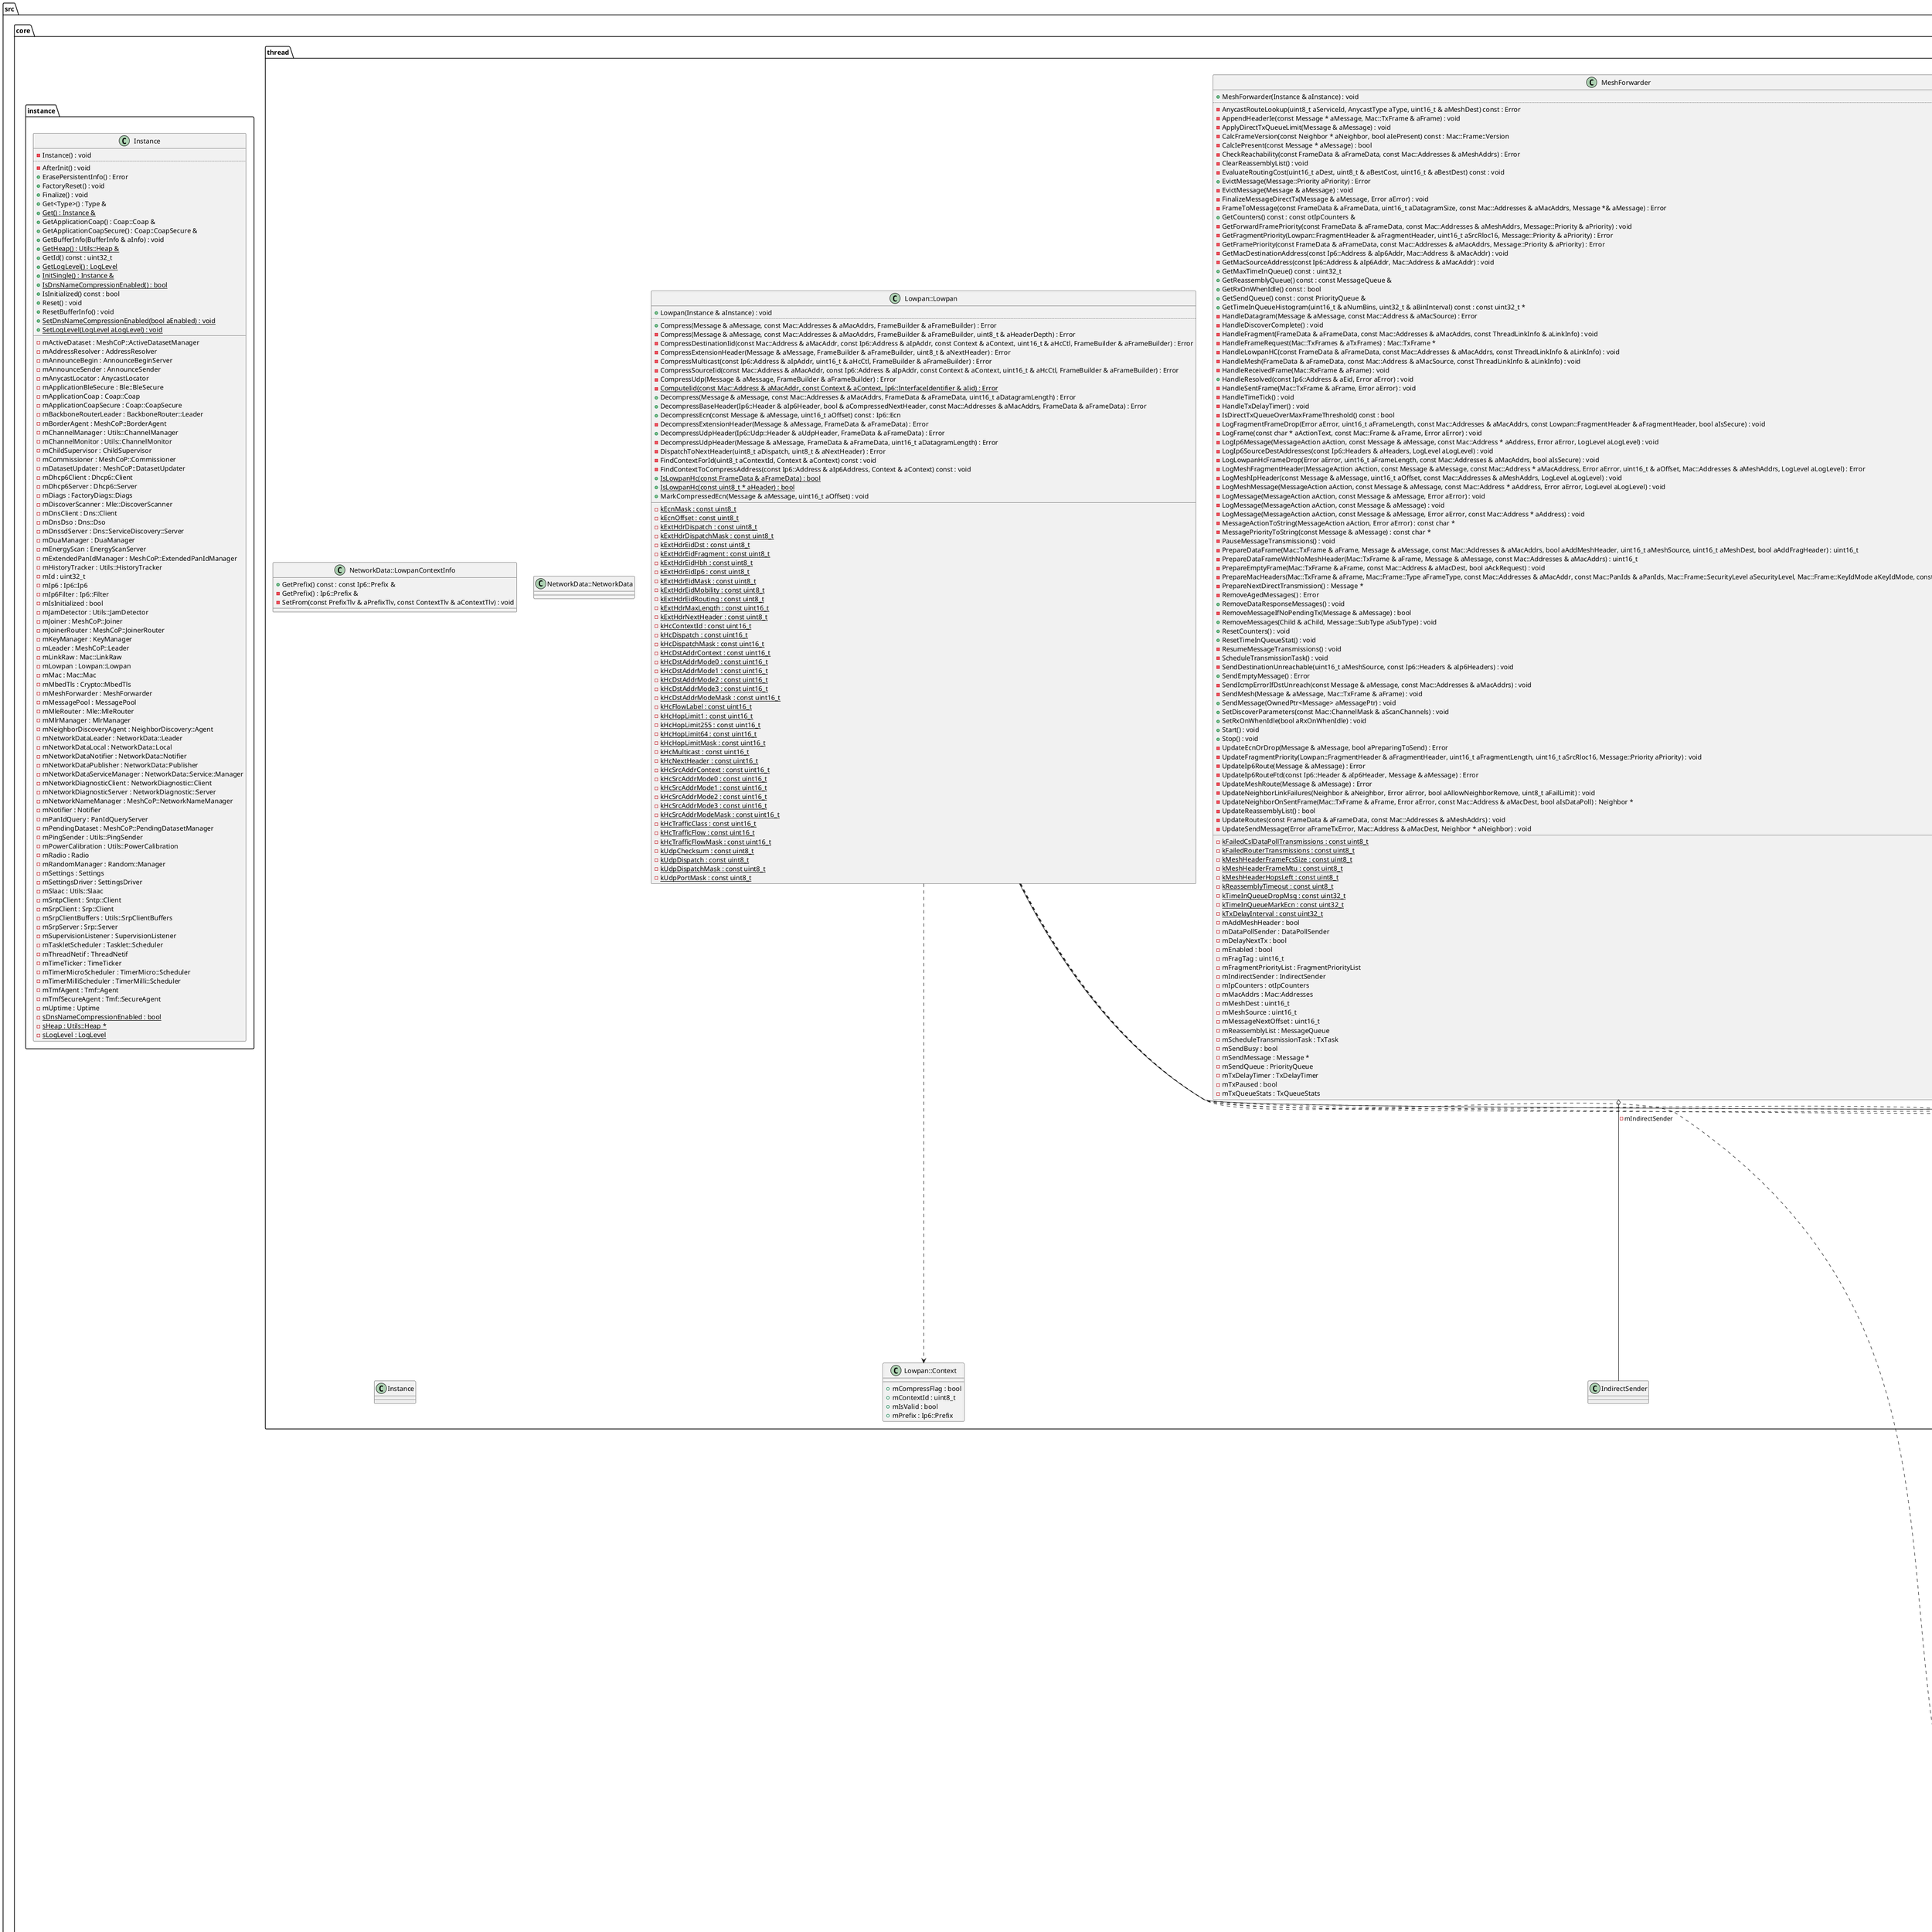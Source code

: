 @startuml
package [src] as C_0001387619747296316447 {
package [core] as C_0002278286474666070424 {
package [thread] as C_0001183054535709160710 {
class "NetworkData::LowpanContextInfo" as C_0000683747308386236353
class C_0000683747308386236353 {
+GetPrefix() const : const Ip6::Prefix &
-GetPrefix() : Ip6::Prefix &
-SetFrom(const PrefixTlv & aPrefixTlv, const ContextTlv & aContextTlv) : void
__
}
class "Lowpan::Context" as C_0001346570432467457356
class C_0001346570432467457356 {
__
+mCompressFlag : bool
+mContextId : uint8_t
+mIsValid : bool
+mPrefix : Ip6::Prefix
}
class "Lowpan::Lowpan" as C_0001332924320389650839
class C_0001332924320389650839 {
+Lowpan(Instance & aInstance) : void
..
+Compress(Message & aMessage, const Mac::Addresses & aMacAddrs, FrameBuilder & aFrameBuilder) : Error
-Compress(Message & aMessage, const Mac::Addresses & aMacAddrs, FrameBuilder & aFrameBuilder, uint8_t & aHeaderDepth) : Error
-CompressDestinationIid(const Mac::Address & aMacAddr, const Ip6::Address & aIpAddr, const Context & aContext, uint16_t & aHcCtl, FrameBuilder & aFrameBuilder) : Error
-CompressExtensionHeader(Message & aMessage, FrameBuilder & aFrameBuilder, uint8_t & aNextHeader) : Error
-CompressMulticast(const Ip6::Address & aIpAddr, uint16_t & aHcCtl, FrameBuilder & aFrameBuilder) : Error
-CompressSourceIid(const Mac::Address & aMacAddr, const Ip6::Address & aIpAddr, const Context & aContext, uint16_t & aHcCtl, FrameBuilder & aFrameBuilder) : Error
-CompressUdp(Message & aMessage, FrameBuilder & aFrameBuilder) : Error
{static} -ComputeIid(const Mac::Address & aMacAddr, const Context & aContext, Ip6::InterfaceIdentifier & aIid) : Error
+Decompress(Message & aMessage, const Mac::Addresses & aMacAddrs, FrameData & aFrameData, uint16_t aDatagramLength) : Error
+DecompressBaseHeader(Ip6::Header & aIp6Header, bool & aCompressedNextHeader, const Mac::Addresses & aMacAddrs, FrameData & aFrameData) : Error
+DecompressEcn(const Message & aMessage, uint16_t aOffset) const : Ip6::Ecn
-DecompressExtensionHeader(Message & aMessage, FrameData & aFrameData) : Error
+DecompressUdpHeader(Ip6::Udp::Header & aUdpHeader, FrameData & aFrameData) : Error
-DecompressUdpHeader(Message & aMessage, FrameData & aFrameData, uint16_t aDatagramLength) : Error
-DispatchToNextHeader(uint8_t aDispatch, uint8_t & aNextHeader) : Error
-FindContextForId(uint8_t aContextId, Context & aContext) const : void
-FindContextToCompressAddress(const Ip6::Address & aIp6Address, Context & aContext) const : void
{static} +IsLowpanHc(const FrameData & aFrameData) : bool
{static} +IsLowpanHc(const uint8_t * aHeader) : bool
+MarkCompressedEcn(Message & aMessage, uint16_t aOffset) : void
__
{static} -kEcnMask : const uint8_t
{static} -kEcnOffset : const uint8_t
{static} -kExtHdrDispatch : const uint8_t
{static} -kExtHdrDispatchMask : const uint8_t
{static} -kExtHdrEidDst : const uint8_t
{static} -kExtHdrEidFragment : const uint8_t
{static} -kExtHdrEidHbh : const uint8_t
{static} -kExtHdrEidIp6 : const uint8_t
{static} -kExtHdrEidMask : const uint8_t
{static} -kExtHdrEidMobility : const uint8_t
{static} -kExtHdrEidRouting : const uint8_t
{static} -kExtHdrMaxLength : const uint16_t
{static} -kExtHdrNextHeader : const uint8_t
{static} -kHcContextId : const uint16_t
{static} -kHcDispatch : const uint16_t
{static} -kHcDispatchMask : const uint16_t
{static} -kHcDstAddrContext : const uint16_t
{static} -kHcDstAddrMode0 : const uint16_t
{static} -kHcDstAddrMode1 : const uint16_t
{static} -kHcDstAddrMode2 : const uint16_t
{static} -kHcDstAddrMode3 : const uint16_t
{static} -kHcDstAddrModeMask : const uint16_t
{static} -kHcFlowLabel : const uint16_t
{static} -kHcHopLimit1 : const uint16_t
{static} -kHcHopLimit255 : const uint16_t
{static} -kHcHopLimit64 : const uint16_t
{static} -kHcHopLimitMask : const uint16_t
{static} -kHcMulticast : const uint16_t
{static} -kHcNextHeader : const uint16_t
{static} -kHcSrcAddrContext : const uint16_t
{static} -kHcSrcAddrMode0 : const uint16_t
{static} -kHcSrcAddrMode1 : const uint16_t
{static} -kHcSrcAddrMode2 : const uint16_t
{static} -kHcSrcAddrMode3 : const uint16_t
{static} -kHcSrcAddrModeMask : const uint16_t
{static} -kHcTrafficClass : const uint16_t
{static} -kHcTrafficFlow : const uint16_t
{static} -kHcTrafficFlowMask : const uint16_t
{static} -kUdpChecksum : const uint8_t
{static} -kUdpDispatch : const uint8_t
{static} -kUdpDispatchMask : const uint8_t
{static} -kUdpPortMask : const uint8_t
}
class "Lowpan::MeshHeader" as C_0001265256160105741077
class C_0001265256160105741077 {
+AppendTo(FrameBuilder & aFrameBuilder) const : Error
+AppendTo(Message & aMessage) const : Error
+DecrementHopsLeft() : void
+GetDestination() const : uint16_t
+GetHeaderLength() const : uint16_t
+GetHopsLeft() const : uint8_t
+GetSource() const : uint16_t
+Init(uint16_t aSource, uint16_t aDestination, uint8_t aHopsLeft) : void
{static} +IsMeshHeader(const FrameData & aFrameData) : bool
+ParseFrom(const uint8_t * aFrame, uint16_t aFrameLength, uint16_t & aHeaderLength) : Error
+ParseFrom(FrameData & aFrameData) : Error
+ParseFrom(const Message & aMessage) : Error
+ParseFrom(const Message & aMessage, uint16_t & aHeaderLength) : Error
__
{static} -kDeepHopsHeaderLength : const uint16_t
{static} -kDeepHopsLeft : const uint8_t
{static} -kDestShort : const uint8_t
{static} -kDispatch : const uint8_t
{static} -kDispatchMask : const uint8_t
{static} -kHopsLeftMask : const uint8_t
{static} -kMinHeaderLength : const uint16_t
{static} -kSourceShort : const uint8_t
-mDestination : uint16_t
-mHopsLeft : uint8_t
-mSource : uint16_t
}
class "MeshForwarder" as C_0000603590511880671658
class C_0000603590511880671658 {
+MeshForwarder(Instance & aInstance) : void
..
-AnycastRouteLookup(uint8_t aServiceId, AnycastType aType, uint16_t & aMeshDest) const : Error
-AppendHeaderIe(const Message * aMessage, Mac::TxFrame & aFrame) : void
-ApplyDirectTxQueueLimit(Message & aMessage) : void
-CalcFrameVersion(const Neighbor * aNeighbor, bool aIePresent) const : Mac::Frame::Version
-CalcIePresent(const Message * aMessage) : bool
-CheckReachability(const FrameData & aFrameData, const Mac::Addresses & aMeshAddrs) : Error
-ClearReassemblyList() : void
-EvaluateRoutingCost(uint16_t aDest, uint8_t & aBestCost, uint16_t & aBestDest) const : void
+EvictMessage(Message::Priority aPriority) : Error
-EvictMessage(Message & aMessage) : void
-FinalizeMessageDirectTx(Message & aMessage, Error aError) : void
-FrameToMessage(const FrameData & aFrameData, uint16_t aDatagramSize, const Mac::Addresses & aMacAddrs, Message *& aMessage) : Error
+GetCounters() const : const otIpCounters &
-GetForwardFramePriority(const FrameData & aFrameData, const Mac::Addresses & aMeshAddrs, Message::Priority & aPriority) : void
-GetFragmentPriority(Lowpan::FragmentHeader & aFragmentHeader, uint16_t aSrcRloc16, Message::Priority & aPriority) : Error
-GetFramePriority(const FrameData & aFrameData, const Mac::Addresses & aMacAddrs, Message::Priority & aPriority) : Error
-GetMacDestinationAddress(const Ip6::Address & aIp6Addr, Mac::Address & aMacAddr) : void
-GetMacSourceAddress(const Ip6::Address & aIp6Addr, Mac::Address & aMacAddr) : void
+GetMaxTimeInQueue() const : uint32_t
+GetReassemblyQueue() const : const MessageQueue &
+GetRxOnWhenIdle() const : bool
+GetSendQueue() const : const PriorityQueue &
+GetTimeInQueueHistogram(uint16_t & aNumBins, uint32_t & aBinInterval) const : const uint32_t *
-HandleDatagram(Message & aMessage, const Mac::Address & aMacSource) : Error
-HandleDiscoverComplete() : void
-HandleFragment(FrameData & aFrameData, const Mac::Addresses & aMacAddrs, const ThreadLinkInfo & aLinkInfo) : void
-HandleFrameRequest(Mac::TxFrames & aTxFrames) : Mac::TxFrame *
-HandleLowpanHC(const FrameData & aFrameData, const Mac::Addresses & aMacAddrs, const ThreadLinkInfo & aLinkInfo) : void
-HandleMesh(FrameData & aFrameData, const Mac::Address & aMacSource, const ThreadLinkInfo & aLinkInfo) : void
-HandleReceivedFrame(Mac::RxFrame & aFrame) : void
+HandleResolved(const Ip6::Address & aEid, Error aError) : void
-HandleSentFrame(Mac::TxFrame & aFrame, Error aError) : void
-HandleTimeTick() : void
-HandleTxDelayTimer() : void
-IsDirectTxQueueOverMaxFrameThreshold() const : bool
-LogFragmentFrameDrop(Error aError, uint16_t aFrameLength, const Mac::Addresses & aMacAddrs, const Lowpan::FragmentHeader & aFragmentHeader, bool aIsSecure) : void
-LogFrame(const char * aActionText, const Mac::Frame & aFrame, Error aError) : void
-LogIp6Message(MessageAction aAction, const Message & aMessage, const Mac::Address * aAddress, Error aError, LogLevel aLogLevel) : void
-LogIp6SourceDestAddresses(const Ip6::Headers & aHeaders, LogLevel aLogLevel) : void
-LogLowpanHcFrameDrop(Error aError, uint16_t aFrameLength, const Mac::Addresses & aMacAddrs, bool aIsSecure) : void
-LogMeshFragmentHeader(MessageAction aAction, const Message & aMessage, const Mac::Address * aMacAddress, Error aError, uint16_t & aOffset, Mac::Addresses & aMeshAddrs, LogLevel aLogLevel) : Error
-LogMeshIpHeader(const Message & aMessage, uint16_t aOffset, const Mac::Addresses & aMeshAddrs, LogLevel aLogLevel) : void
-LogMeshMessage(MessageAction aAction, const Message & aMessage, const Mac::Address * aAddress, Error aError, LogLevel aLogLevel) : void
-LogMessage(MessageAction aAction, const Message & aMessage, Error aError) : void
-LogMessage(MessageAction aAction, const Message & aMessage) : void
-LogMessage(MessageAction aAction, const Message & aMessage, Error aError, const Mac::Address * aAddress) : void
-MessageActionToString(MessageAction aAction, Error aError) : const char *
-MessagePriorityToString(const Message & aMessage) : const char *
-PauseMessageTransmissions() : void
-PrepareDataFrame(Mac::TxFrame & aFrame, Message & aMessage, const Mac::Addresses & aMacAddrs, bool aAddMeshHeader, uint16_t aMeshSource, uint16_t aMeshDest, bool aAddFragHeader) : uint16_t
-PrepareDataFrameWithNoMeshHeader(Mac::TxFrame & aFrame, Message & aMessage, const Mac::Addresses & aMacAddrs) : uint16_t
-PrepareEmptyFrame(Mac::TxFrame & aFrame, const Mac::Address & aMacDest, bool aAckRequest) : void
-PrepareMacHeaders(Mac::TxFrame & aFrame, Mac::Frame::Type aFrameType, const Mac::Addresses & aMacAddr, const Mac::PanIds & aPanIds, Mac::Frame::SecurityLevel aSecurityLevel, Mac::Frame::KeyIdMode aKeyIdMode, const Message * aMessage) : void
-PrepareNextDirectTransmission() : Message *
-RemoveAgedMessages() : Error
+RemoveDataResponseMessages() : void
-RemoveMessageIfNoPendingTx(Message & aMessage) : bool
+RemoveMessages(Child & aChild, Message::SubType aSubType) : void
+ResetCounters() : void
+ResetTimeInQueueStat() : void
-ResumeMessageTransmissions() : void
-ScheduleTransmissionTask() : void
-SendDestinationUnreachable(uint16_t aMeshSource, const Ip6::Headers & aIp6Headers) : void
+SendEmptyMessage() : Error
-SendIcmpErrorIfDstUnreach(const Message & aMessage, const Mac::Addresses & aMacAddrs) : void
-SendMesh(Message & aMessage, Mac::TxFrame & aFrame) : void
+SendMessage(OwnedPtr<Message> aMessagePtr) : void
+SetDiscoverParameters(const Mac::ChannelMask & aScanChannels) : void
+SetRxOnWhenIdle(bool aRxOnWhenIdle) : void
+Start() : void
+Stop() : void
-UpdateEcnOrDrop(Message & aMessage, bool aPreparingToSend) : Error
-UpdateFragmentPriority(Lowpan::FragmentHeader & aFragmentHeader, uint16_t aFragmentLength, uint16_t aSrcRloc16, Message::Priority aPriority) : void
-UpdateIp6Route(Message & aMessage) : Error
-UpdateIp6RouteFtd(const Ip6::Header & aIp6Header, Message & aMessage) : Error
-UpdateMeshRoute(Message & aMessage) : Error
-UpdateNeighborLinkFailures(Neighbor & aNeighbor, Error aError, bool aAllowNeighborRemove, uint8_t aFailLimit) : void
-UpdateNeighborOnSentFrame(Mac::TxFrame & aFrame, Error aError, const Mac::Address & aMacDest, bool aIsDataPoll) : Neighbor *
-UpdateReassemblyList() : bool
-UpdateRoutes(const FrameData & aFrameData, const Mac::Addresses & aMeshAddrs) : void
-UpdateSendMessage(Error aFrameTxError, Mac::Address & aMacDest, Neighbor * aNeighbor) : void
__
{static} -kFailedCslDataPollTransmissions : const uint8_t
{static} -kFailedRouterTransmissions : const uint8_t
{static} -kMeshHeaderFrameFcsSize : const uint8_t
{static} -kMeshHeaderFrameMtu : const uint8_t
{static} -kMeshHeaderHopsLeft : const uint8_t
{static} -kReassemblyTimeout : const uint8_t
{static} -kTimeInQueueDropMsg : const uint32_t
{static} -kTimeInQueueMarkEcn : const uint32_t
{static} -kTxDelayInterval : const uint32_t
-mAddMeshHeader : bool
-mDataPollSender : DataPollSender
-mDelayNextTx : bool
-mEnabled : bool
-mFragTag : uint16_t
-mFragmentPriorityList : FragmentPriorityList
-mIndirectSender : IndirectSender
-mIpCounters : otIpCounters
-mMacAddrs : Mac::Addresses
-mMeshDest : uint16_t
-mMeshSource : uint16_t
-mMessageNextOffset : uint16_t
-mReassemblyList : MessageQueue
-mScheduleTransmissionTask : TxTask
-mSendBusy : bool
-mSendMessage : Message *
-mSendQueue : PriorityQueue
-mTxDelayTimer : TxDelayTimer
-mTxPaused : bool
-mTxQueueStats : TxQueueStats
}
class "NetworkData::NetworkData" as C_0000576691251651384823
class C_0000576691251651384823 {
__
}
class "IndirectSender" as C_0000365511659643489006
class C_0000365511659643489006 {
__
}
class "Instance" as C_0002074607423113921391
class C_0002074607423113921391 {
__
}
}
package [common] as C_0000538251318670428019 {
class "Message" as C_0000603837953379726446
class C_0000603837953379726446 {
+AddLqi(uint8_t aLqi) : void
+AddRss(int8_t aRss) : void
+Append<ObjectType>(const ObjectType & aObject) : Error
+AppendBytes(const void * aBuf, uint16_t aLength) : Error
+AppendBytesFromMessage(const Message & aMessage, uint16_t aOffset, uint16_t aLength) : Error
+AppendData<DataLengthType kDataLengthType>(const Data<kDataLengthType> & aData) : Error
+ClearChildMask(uint16_t aChildIndex) : void
+ClearDirectTransmission() : void
+Clone() const : Message *
+Clone(uint16_t aLength) const : Message *
+Compare<ObjectType>(uint16_t aOffset, const ObjectType & aObject) const : _Bool
+CompareBytes(uint16_t aOffset, const Message & aOtherMessage, uint16_t aOtherOffset, uint16_t aLength, ByteMatcher aMatcher = nullptr) const : bool
+CompareBytes(uint16_t aOffset, const void * aBuf, uint16_t aLength, ByteMatcher aMatcher = nullptr) const : bool
+Free() : void
+GetAverageLqi() const : uint8_t
+GetAverageRss() const : int8_t
+GetBufferCount() const : uint8_t
+GetChannel() const : uint8_t
+GetChildMask(uint16_t aChildIndex) const : bool
+GetDatagramTag() const : uint32_t
+GetDoNotEvict() const : bool
-GetFirstChunk(uint16_t aOffset, uint16_t & aLength, Chunk & aChunk) const : void
-GetFirstChunk(uint16_t aOffset, uint16_t & aLength, MutableChunk & aChunk) : void
+GetInstance() const : Instance &
+GetLength() const : uint16_t
+GetLinkInfo(ThreadLinkInfo & aLinkInfo) const : Error
+GetLqiAverager() const : const LqiAverager &
+GetMeshDest() const : uint16_t
-GetMessagePool() const : MessagePool *
+GetMessageQueue() const : MessageQueue *
+GetMulticastLoop() const : bool
+GetNext() const : Message *
-GetNextChunk(uint16_t & aLength, MutableChunk & aChunk) : void
-GetNextChunk(uint16_t & aLength, Chunk & aChunk) const : void
+GetOffset() const : uint16_t
+GetOrigin() const : Origin
+GetPanId() const : uint16_t
+GetPriority() const : Priority
+GetPriorityQueue() const : PriorityQueue *
+GetPsduCount() const : uint8_t
#GetReserved() const : uint16_t
+GetRssAverager() const : const RssAverager &
+GetSubType() const : SubType
+GetTimestamp() const : TimeMilli
+GetTxSuccess() const : bool
+GetType() const : Type
+InsertHeader(uint16_t aOffset, uint16_t aLength) : Error
+IsChildPending() const : bool
+IsDirectTransmission() const : bool
+IsDstPanIdBroadcast() const : bool
-IsInAQueue() const : bool
+IsLinkSecurityEnabled() const : bool
+IsLoopbackToHostAllowed() const : bool
+IsOriginHostTrusted() const : bool
+IsOriginHostUntrusted() const : bool
+IsOriginThreadNetif() const : bool
+IsResolvingAddress() const : bool
+IsSubTypeMle() const : bool
+IsTimeSync() const : bool
+MoveOffset(int aDelta) : void
-Next() : Message *&
-Next() const : Message *const &
{static} -NextOf(Message * aMessage) : Message *
{static} -NextOf(const Message * aMessage) : const Message *
+Prepend<ObjectType>(const ObjectType & aObject) : Error
+PrependBytes(const void * aBuf, uint16_t aLength) : Error
-Prev() : Message *&
{static} +PriorityToString(Priority aPriority) : const char *
+Read<ObjectType>(uint16_t aOffset, ObjectType & aObject) const : Error
+Read(uint16_t aOffset, void * aBuf, uint16_t aLength) const : Error
+ReadBytes(uint16_t aOffset, void * aBuf, uint16_t aLength) const : uint16_t
+RemoveHeader(uint16_t aOffset, uint16_t aLength) : void
+RemoveHeader(uint16_t aLength) : void
-ResizeMessage(uint16_t aLength) : Error
+SetChannel(uint8_t aChannel) : void
+SetChildMask(uint16_t aChildIndex) : void
+SetDatagramTag(uint32_t aTag) : void
+SetDirectTransmission() : void
+SetDoNotEvict(bool aDoNotEvict) : void
+SetLength(uint16_t aLength) : Error
+SetLinkSecurityEnabled(bool aEnabled) : void
+SetLoopbackToHostAllowed(bool aAllowLoopbackToHost) : void
-SetLqiAverager(const LqiAverager & aLqiAverager) : void
+SetMeshDest(uint16_t aMeshDest) : void
-SetMessagePool(MessagePool * aMessagePool) : void
-SetMessageQueue(MessageQueue * aMessageQueue) : void
+SetMulticastLoop(bool aMulticastLoop) : void
+SetOffset(uint16_t aOffset) : void
+SetOrigin(Origin aOrigin) : void
+SetPanId(uint16_t aPanId) : void
+SetPriority(Priority aPriority) : Error
-SetPriorityQueue(PriorityQueue * aPriorityQueue) : void
#SetReserved(uint16_t aReservedHeader) : void
+SetResolvingAddress(bool aResolvingAddress) : void
-SetRssAverager(const RssAverager & aRssAverager) : void
+SetSubType(SubType aSubType) : void
+SetTimestamp(TimeMilli aTimestamp) : void
+SetTimestampToNow() : void
+SetTxSuccess(bool aTxSuccess) : void
+SetType(Type aType) : void
+UpdateLinkInfoFrom(const ThreadLinkInfo & aLinkInfo) : void
+Write<ObjectType>(uint16_t aOffset, const ObjectType & aObject) : void
+WriteBytes(uint16_t aOffset, const void * aBuf, uint16_t aLength) : void
+WriteBytesFromMessage(uint16_t aWriteOffset, const Message & aMessage, uint16_t aReadOffset, uint16_t aLength) : void
+WriteData<DataLengthType kDataLengthType>(uint16_t aOffset, const Data<kDataLengthType> & aData) : void
__
{static} +kNumPriorities : const uint8_t
}
class "FrameData" as C_0000970679022985562567
class C_0000970679022985562567 {
+CanRead(uint16_t aLength) const : bool
+Read<ObjectType>(ObjectType & aObject) : Error
+ReadBigEndianUint16(uint16_t & aUint16) : Error
+ReadBigEndianUint32(uint32_t & aUint32) : Error
+ReadBytes(void * aBuffer, uint16_t aLength) : Error
+ReadLittleEndianUint16(uint16_t & aUint16) : Error
+ReadLittleEndianUint32(uint32_t & aUint32) : Error
+ReadUint8(uint8_t & aUint8) : Error
+SkipOver(uint16_t aLength) : void
__
}
class "FrameBuilder" as C_0001613647999044296420
class C_0001613647999044296420 {
+Append<ObjectType>(const ObjectType & aObject) : Error
+AppendBigEndianUint16(uint16_t aUint16) : Error
+AppendBigEndianUint32(uint32_t aUint32) : Error
+AppendBytes(const void * aBuffer, uint16_t aLength) : Error
+AppendBytesFromMessage(const Message & aMessage, uint16_t aOffset, uint16_t aLength) : Error
+AppendLittleEndianUint16(uint16_t aUint16) : Error
+AppendLittleEndianUint32(uint32_t aUint32) : Error
+AppendMacAddress(const Mac::Address & aMacAddress) : Error
+AppendUint8(uint8_t aUint8) : Error
+CanAppend(uint16_t aLength) const : bool
+GetBytes() const : const uint8_t *
+GetLength() const : uint16_t
+GetMaxLength() const : uint16_t
+GetRemainingLength() const : uint16_t
+Init(void * aBuffer, uint16_t aLength) : void
+Insert<ObjectType>(uint16_t aOffset, const ObjectType & aObject) : Error
+InsertBytes(uint16_t aOffset, const void * aBuffer, uint16_t aLength) : Error
+RemoveBytes(uint16_t aOffset, uint16_t aLength) : void
+SetMaxLength(uint16_t aLength) : void
+Write<ObjectType>(uint16_t aOffset, const ObjectType & aObject) : void
+WriteBytes(uint16_t aOffset, const void * aBuffer, uint16_t aLength) : void
__
-mBuffer : uint8_t *
-mLength : uint16_t
-mMaxLength : uint16_t
}
class "ThreadLinkInfo" as C_0001739458148921928763
class C_0001739458148921928763 {
+GetChannel() const : uint8_t
+GetLqi() const : uint8_t
+GetPanId() const : Mac::PanId
+GetRss() const : int8_t
+IsDstPanIdBroadcast() const : bool
+IsLinkSecurityEnabled() const : bool
+SetFrom(const Mac::RxFrame & aFrame) : void
__
}
}
package [net] as C_0000215011246174653850 {
class "Ip6::Header" as C_0002099165682465547464
class C_0002099165682465547464 {
+GetDestination() const : const Address &
+GetDestination() : Address &
+GetDscp() const : uint8_t
+GetEcn() const : Ecn
+GetFlow() const : uint32_t
+GetHopLimit() const : uint8_t
+GetNextHeader() const : uint8_t
+GetPayloadLength() const : uint16_t
+GetSource() const : const Address &
+GetSource() : Address &
+GetTrafficClass() const : uint8_t
+GetVerionTrafficClassFlow() const : uint32_t
+InitVersionTrafficClassFlow() : void
+IsValid() const : bool
+IsVersion6() const : bool
+ParseFrom(const Message & aMessage) : Error
+SetDestination(const Address & aDestination) : void
+SetDscp(uint8_t aDscp) : void
+SetEcn(Ecn aEcn) : void
+SetFlow(uint32_t aFlow) : void
+SetHopLimit(uint8_t aHopLimit) : void
+SetNextHeader(uint8_t aNextHeader) : void
+SetPayloadLength(uint16_t aLength) : void
+SetSource(const Address & aSource) : void
+SetTrafficClass(uint8_t aTc) : void
+SetVerionTrafficClassFlow(uint32_t aVerTcFlow) : void
__
{static} +kDestinationFieldOffset : const uint8_t
{static} -kDscpMask : const uint16_t
{static} -kDscpOffset : const uint8_t
{static} -kEcnMask : const uint8_t
{static} -kEcnOffset : const uint8_t
{static} -kFlowMask : const uint32_t
{static} +kHopLimitFieldOffset : const uint8_t
{static} +kNextHeaderFieldOffset : const uint8_t
{static} +kPayloadLengthFieldOffset : const uint8_t
{static} +kSourceFieldOffset : const uint8_t
{static} -kTrafficClassMask : const uint16_t
{static} -kTrafficClassOffset : const uint8_t
{static} -kVersTcFlowInit : const uint32_t
{static} -kVersion6 : const uint8_t
{static} -kVersionMask : const uint8_t
-mDestination : Address
-mHopLimit : uint8_t
-mNextHeader : uint8_t
-mPayloadLength : uint16_t
-mSource : Address
-mVerTcFlow : Header::(anonymous_428478)
}
class "Ip6::Ip6" as C_0001018498121270593936
class C_0001018498121270593936 {
+Ip6(Instance & aInstance) : void
..
-AddMplOption(Message & aMessage, Header & aHeader) : Error
-CleanupFragmentationBuffer() : void
{static} +DscpToPriority(uint8_t aDscp) : Message::Priority
{static} +EcnToString(Ecn aEcn) : const char *
-EnqueueDatagram(Message & aMessage) : void
-FragmentDatagram(Message & aMessage, uint8_t aIpProto) : Error
+GetSendQueue() const : const PriorityQueue &
+HandleDatagram(OwnedPtr<Message> aMessagePtr, bool aIsReassembled = false) : Error
-HandleExtensionHeaders(OwnedPtr<Message> & aMessagePtr, MessageInfo & aMessageInfo, Header & aHeader, uint8_t & aNextHeader, bool & aReceive) : Error
-HandleFragment(Message & aMessage) : Error
-HandleOptions(Message & aMessage, Header & aHeader, bool & aReceive) : Error
-HandlePayload(Header & aIp6Header, OwnedPtr<Message> & aMessagePtr, MessageInfo & aMessageInfo, uint8_t aIpProto, Message::Ownership aMessageOwnership) : Error
-HandleSendQueue() : void
-HandleTimeTick() : void
-InsertMplOption(Message & aMessage, Header & aHeader) : Error
{static} +IpProtoToString(uint8_t aIpProto) : const char *
-IsOnLink(const Address & aAddress) const : bool
+IsReceiveIp6FilterEnabled() const : bool
+NewMessage(uint16_t aReserved) : Message *
+NewMessage() : Message *
+NewMessage(uint16_t aReserved, const Message::Settings & aSettings) : Message *
+NewMessageFromData(const uint8_t * aData, uint16_t aDataLength, const Message::Settings & aSettings) : Message *
-PassToHost(OwnedPtr<Message> & aMessagePtr, const MessageInfo & aMessageInfo, uint8_t aIpProto, bool aApplyFilter, bool aReceive, Message::Ownership aMessageOwnership) : Error
-PrepareMulticastToLargerThanRealmLocal(Message & aMessage, const Header & aHeader) : Error
{static} -PriorityToDscp(Message::Priority aPriority) : uint8_t
-RemoveMplOption(Message & aMessage) : Error
-RouteLookup(const Address & aSource, const Address & aDestination) const : Error
+SelectSourceAddress(MessageInfo & aMessageInfo) const : Error
+SelectSourceAddress(const Address & aDestination) const : const Address *
+SendDatagram(Message & aMessage, MessageInfo & aMessageInfo, uint8_t aIpProto) : Error
-SendIcmpError(Message & aMessage, Icmp::Header::Type aIcmpType, Icmp::Header::Code aIcmpCode) : void
+SendRaw(OwnedPtr<Message> aMessage) : Error
+SetReceiveDatagramCallback(otIp6ReceiveCallback aCallback, void * aCallbackContext) : void
+SetReceiveIp6FilterEnabled(bool aEnabled) : void
{static} -TakeOrCopyMessagePtr(OwnedPtr<Message> & aTargetPtr, OwnedPtr<Message> & aMessagePtr, Message::Ownership aMessageOwnership) : Error
-UpdateReassemblyList() : void
__
{static} -kDefaultHopLimit : const uint8_t
{static} -kIp6ReassemblyTimeout : const uint8_t
{static} -kMinimalMtu : const uint16_t
-mIcmp : Icmp
-mIsReceiveIp6FilterEnabled : bool
-mMpl : Mpl
-mReassemblyList : MessageQueue
-mReceiveIp6DatagramCallback : Callback<otIp6ReceiveCallback>
-mSendQueue : PriorityQueue
-mSendQueueTask : SendQueueTask
-mTcp : Tcp
-mUdp : Udp
}
class "Ip6::Headers" as C_0000274617637055195381
class C_0000274617637055195381 {
+DecompressFrom(const Message & aMessage, uint16_t aOffset, const Mac::Addresses & aMacAddrs) : Error
+DecompressFrom(const FrameData & aFrameData, const Mac::Addresses & aMacAddrs, Instance & aInstance) : Error
+GetChecksum() const : uint16_t
+GetDestinationAddress() const : const Address &
+GetDestinationPort() const : uint16_t
+GetEcn() const : Ecn
+GetIcmpHeader() const : const Icmp::Header &
+GetIp6Header() const : const Header &
+GetIpProto() const : uint8_t
+GetSourceAddress() const : const Address &
+GetSourcePort() const : uint16_t
+GetTcpHeader() const : const Tcp::Header &
+GetUdpHeader() const : const Udp::Header &
+IsIcmp6() const : bool
+IsTcp() const : bool
+IsUdp() const : bool
+ParseFrom(const Message & aMessage) : Error
__
-mHeader : Headers::(anonymous_488478)
-mIp6Header : Header
}
}
package [coap] as C_0001889813544493651964 {
class "Coap::Message" as C_0002066399530883052289
class C_0002066399530883052289 {
+AppendBlockOption(BlockType aType, uint32_t aNum, bool aMore, otCoapBlockSzx aSize) : Error
+AppendContentFormatOption(otCoapOptionContentFormat aContentFormat) : Error
+AppendMaxAgeOption(uint32_t aMaxAge) : Error
+AppendObserveOption(uint32_t aObserve) : Error
+AppendOption(uint16_t aNumber, uint16_t aLength, const void * aValue) : Error
+AppendOptionFromMessage(uint16_t aNumber, uint16_t aLength, const Message & aMessage, uint16_t aOffset) : Error
-AppendOptionHeader(uint16_t aNumber, uint16_t aLength) : Error
+AppendProxyUriOption(const char * aProxyUri) : Error
+AppendStringOption(uint16_t aNumber, const char * aValue) : Error
+AppendUintOption(uint16_t aNumber, uint32_t aValue) : Error
+AppendUriPathOptions(const char * aUriPath) : Error
+AppendUriQueryOption(const char * aUriQuery) : Error
+Clone(uint16_t aLength) const : Message *
+Clone() const : Message *
+CodeToString() const : const char *
+Finish() : void
+GenerateRandomToken(uint8_t aTokenLength) : Error
+GetBlockWiseBlockNumber() const : uint32_t
+GetBlockWiseBlockSize() const : otCoapBlockSzx
+GetCode() const : uint8_t
+GetHeaderLength() const : uint16_t
-GetHelpData() : HelpData &
-GetHelpData() const : const HelpData &
{static} +GetHelpDataReserved() : uint16_t
+GetMessageId() const : uint16_t
+GetNextCoapMessage() const : const Message *
+GetNextCoapMessage() : Message *
+GetOptionStart() const : uint16_t
-GetToken() : uint8_t *
+GetToken() const : const uint8_t *
+GetTokenLength() const : uint8_t
+GetType() const : uint8_t
+GetUriPath(char * aUriPath) const : Error
+GetVersion() const : uint8_t
+Init(Type aType, Code aCode, Uri aUri) : Error
+Init() : void
+Init(Type aType, Code aCode) : void
+InitAsPost(const Ip6::Address & aDestination, Uri aUri) : Error
+IsAck() const : bool
+IsConfirmable() const : bool
+IsConfirmablePostRequest() const : bool
+IsDeleteRequest() const : bool
+IsEmpty() const : bool
+IsGetRequest() const : bool
+IsMoreBlocksFlagSet() const : bool
+IsNonConfirmable() const : bool
+IsNonConfirmablePostRequest() const : bool
+IsPostRequest() const : bool
+IsPutRequest() const : bool
+IsRequest() const : bool
+IsReset() const : bool
+IsResponse() const : bool
+IsTokenEqual(const Message & aMessage) const : bool
+ParseHeader() : Error
+ReadBlockOptionValues(uint16_t aBlockType) : Error
+ReadUriPathOptions(char (&)[33] aUriPath) const : Error
+SetBlockWiseBlockNumber(uint32_t aBlockNumber) : void
+SetBlockWiseBlockSize(otCoapBlockSzx aBlockSize) : void
+SetCode(Code aCode) : void
+SetDefaultResponseHeader(const Message & aRequest) : Error
+SetMessageId(uint16_t aMessageId) : void
+SetMoreBlocksFlag(bool aMoreBlocks) : void
+SetPayloadMarker() : Error
+SetToken(const uint8_t * aToken, uint8_t aTokenLength) : Error
+SetTokenFromMessage(const Message & aMessage) : Error
-SetTokenLength(uint8_t aTokenLength) : void
+SetType(Type aType) : void
+SetVersion(uint8_t aVersion) : void
-WriteExtendedOptionField(uint16_t aValue, uint8_t *& aBuffer) : uint8_t
__
{static} -kBlockMOffset : const uint8_t
{static} -kBlockNumMax : const uint32_t
{static} -kBlockNumOffset : const uint8_t
{static} +kBlockSzxBase : const uint8_t
{static} -kBlockSzxOffset : const uint8_t
{static} +kDefaultTokenLength : const uint8_t
{static} -kHelpDataAlignment : const uint8_t
{static} -kMaxHeaderLength : const uint16_t
{static} -kMaxOptionHeaderSize : const uint8_t
{static} +kMaxReceivedUriPath : const uint8_t
{static} +kMaxTokenLength : const uint8_t
{static} -kMinHeaderLength : const uint16_t
{static} -kObserveMask : const uint32_t
{static} -kOption1ByteExtension : const uint8_t
{static} -kOption1ByteExtensionOffset : const uint16_t
{static} -kOption2ByteExtension : const uint8_t
{static} -kOption2ByteExtensionOffset : const uint16_t
{static} -kOptionDeltaMask : const uint8_t
{static} -kOptionDeltaOffset : const uint8_t
{static} -kOptionLengthMask : const uint8_t
{static} -kOptionLengthOffset : const uint8_t
{static} -kPayloadMarker : const uint8_t
{static} -kTokenLengthMask : const uint8_t
{static} -kTokenLengthOffset : const uint8_t
{static} -kTypeMask : const uint8_t
{static} -kTypeOffset : const uint8_t
{static} -kVersion1 : const uint8_t
{static} -kVersionMask : const uint8_t
{static} -kVersionOffset : const uint8_t
}
}
package [instance] as C_0000273137096413401361 {
class "Instance" as C_0002074607423113921391
class C_0002074607423113921391 {
-Instance() : void
..
-AfterInit() : void
+ErasePersistentInfo() : Error
+FactoryReset() : void
+Finalize() : void
+Get<Type>() : Type &
{static} +Get() : Instance &
+GetApplicationCoap() : Coap::Coap &
+GetApplicationCoapSecure() : Coap::CoapSecure &
+GetBufferInfo(BufferInfo & aInfo) : void
{static} +GetHeap() : Utils::Heap &
+GetId() const : uint32_t
{static} +GetLogLevel() : LogLevel
{static} +InitSingle() : Instance &
{static} +IsDnsNameCompressionEnabled() : bool
+IsInitialized() const : bool
+Reset() : void
+ResetBufferInfo() : void
{static} +SetDnsNameCompressionEnabled(bool aEnabled) : void
{static} +SetLogLevel(LogLevel aLogLevel) : void
__
-mActiveDataset : MeshCoP::ActiveDatasetManager
-mAddressResolver : AddressResolver
-mAnnounceBegin : AnnounceBeginServer
-mAnnounceSender : AnnounceSender
-mAnycastLocator : AnycastLocator
-mApplicationBleSecure : Ble::BleSecure
-mApplicationCoap : Coap::Coap
-mApplicationCoapSecure : Coap::CoapSecure
-mBackboneRouterLeader : BackboneRouter::Leader
-mBorderAgent : MeshCoP::BorderAgent
-mChannelManager : Utils::ChannelManager
-mChannelMonitor : Utils::ChannelMonitor
-mChildSupervisor : ChildSupervisor
-mCommissioner : MeshCoP::Commissioner
-mDatasetUpdater : MeshCoP::DatasetUpdater
-mDhcp6Client : Dhcp6::Client
-mDhcp6Server : Dhcp6::Server
-mDiags : FactoryDiags::Diags
-mDiscoverScanner : Mle::DiscoverScanner
-mDnsClient : Dns::Client
-mDnsDso : Dns::Dso
-mDnssdServer : Dns::ServiceDiscovery::Server
-mDuaManager : DuaManager
-mEnergyScan : EnergyScanServer
-mExtendedPanIdManager : MeshCoP::ExtendedPanIdManager
-mHistoryTracker : Utils::HistoryTracker
-mId : uint32_t
-mIp6 : Ip6::Ip6
-mIp6Filter : Ip6::Filter
-mIsInitialized : bool
-mJamDetector : Utils::JamDetector
-mJoiner : MeshCoP::Joiner
-mJoinerRouter : MeshCoP::JoinerRouter
-mKeyManager : KeyManager
-mLeader : MeshCoP::Leader
-mLinkRaw : Mac::LinkRaw
-mLowpan : Lowpan::Lowpan
-mMac : Mac::Mac
-mMbedTls : Crypto::MbedTls
-mMeshForwarder : MeshForwarder
-mMessagePool : MessagePool
-mMleRouter : Mle::MleRouter
-mMlrManager : MlrManager
-mNeighborDiscoveryAgent : NeighborDiscovery::Agent
-mNetworkDataLeader : NetworkData::Leader
-mNetworkDataLocal : NetworkData::Local
-mNetworkDataNotifier : NetworkData::Notifier
-mNetworkDataPublisher : NetworkData::Publisher
-mNetworkDataServiceManager : NetworkData::Service::Manager
-mNetworkDiagnosticClient : NetworkDiagnostic::Client
-mNetworkDiagnosticServer : NetworkDiagnostic::Server
-mNetworkNameManager : MeshCoP::NetworkNameManager
-mNotifier : Notifier
-mPanIdQuery : PanIdQueryServer
-mPendingDataset : MeshCoP::PendingDatasetManager
-mPingSender : Utils::PingSender
-mPowerCalibration : Utils::PowerCalibration
-mRadio : Radio
-mRandomManager : Random::Manager
-mSettings : Settings
-mSettingsDriver : SettingsDriver
-mSlaac : Utils::Slaac
-mSntpClient : Sntp::Client
-mSrpClient : Srp::Client
-mSrpClientBuffers : Utils::SrpClientBuffers
-mSrpServer : Srp::Server
-mSupervisionListener : SupervisionListener
-mTaskletScheduler : Tasklet::Scheduler
-mThreadNetif : ThreadNetif
-mTimeTicker : TimeTicker
-mTimerMicroScheduler : TimerMicro::Scheduler
-mTimerMilliScheduler : TimerMilli::Scheduler
-mTmfAgent : Tmf::Agent
-mTmfSecureAgent : Tmf::SecureAgent
-mUptime : Uptime
{static} -sDnsNameCompressionEnabled : bool
{static} -sHeap : Utils::Heap *
{static} -sLogLevel : LogLevel
}
}
}
}
C_0001332924320389650839 ..> C_0002074607423113921391
C_0001332924320389650839 ..> C_0000970679022985562567
C_0001332924320389650839 ..> C_0000603837953379726446
C_0001332924320389650839 ..> C_0001613647999044296420
C_0001332924320389650839 ..> C_0002099165682465547464
C_0001332924320389650839 ..> C_0001346570432467457356
C_0001265256160105741077 ..> C_0000970679022985562567
C_0001265256160105741077 ..> C_0000603837953379726446
C_0001265256160105741077 ..> C_0001613647999044296420
C_0000603590511880671658 ..> C_0000970679022985562567
C_0000603590511880671658 ..> C_0001739458148921928763
C_0000603590511880671658 ..> C_0000274617637055195381
C_0000603590511880671658 ..> C_0002099165682465547464
C_0000603590511880671658 --> C_0000603837953379726446 : -mSendMessage
C_0000603590511880671658 o-- C_0000365511659643489006 : -mIndirectSender
C_0000603590511880671658 <.. C_0001018498121270593936 : +<<friend>>
C_0000603590511880671658 <.. C_0002074607423113921391 : +<<friend>>
C_0000603837953379726446 ..> C_0002074607423113921391
C_0000603837953379726446 ..> C_0001739458148921928763
C_0001613647999044296420 ..> C_0000603837953379726446
C_0002099165682465547464 ..> C_0000603837953379726446
C_0001018498121270593936 ..> C_0000603837953379726446
C_0001018498121270593936 ..> C_0002099165682465547464
C_0001018498121270593936 <.. C_0002074607423113921391 : +<<friend>>
C_0000274617637055195381 ..> C_0000603837953379726446
C_0000274617637055195381 ..> C_0000970679022985562567
C_0000274617637055195381 ..> C_0002074607423113921391
C_0000274617637055195381 o-- C_0002099165682465547464 : -mIp6Header
C_0000603837953379726446 <|-- C_0002066399530883052289
C_0002074607423113921391 o-- C_0001018498121270593936 : -mIp6
C_0002074607423113921391 o-- C_0001332924320389650839 : -mLowpan
C_0002074607423113921391 o-- C_0000603590511880671658 : -mMeshForwarder

'Generated with clang-uml, version 0.5.1
'LLVM version Ubuntu clang version 16.0.6 (15)
@enduml
